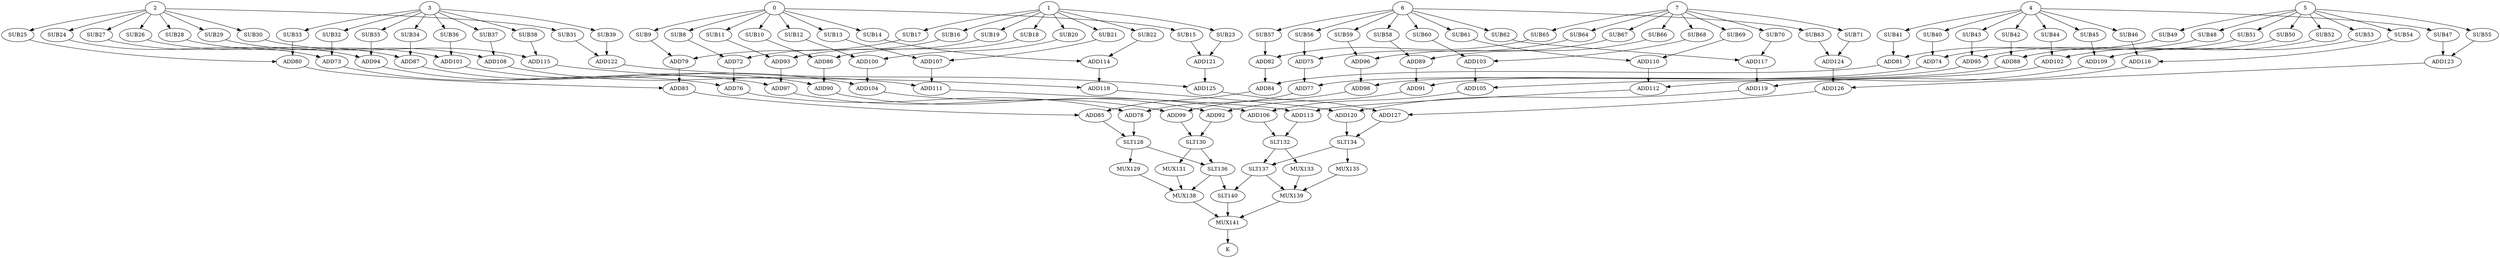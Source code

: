 strict digraph  {
0;
8 [label=SUB8];
9 [label=SUB9];
10 [label=SUB10];
11 [label=SUB11];
12 [label=SUB12];
13 [label=SUB13];
14 [label=SUB14];
15 [label=SUB15];
1;
16 [label=SUB16];
17 [label=SUB17];
18 [label=SUB18];
19 [label=SUB19];
20 [label=SUB20];
21 [label=SUB21];
22 [label=SUB22];
23 [label=SUB23];
2;
24 [label=SUB24];
25 [label=SUB25];
26 [label=SUB26];
27 [label=SUB27];
28 [label=SUB28];
29 [label=SUB29];
30 [label=SUB30];
31 [label=SUB31];
3;
32 [label=SUB32];
33 [label=SUB33];
34 [label=SUB34];
35 [label=SUB35];
36 [label=SUB36];
37 [label=SUB37];
38 [label=SUB38];
39 [label=SUB39];
4;
40 [label=SUB40];
41 [label=SUB41];
42 [label=SUB42];
43 [label=SUB43];
44 [label=SUB44];
45 [label=SUB45];
46 [label=SUB46];
47 [label=SUB47];
5;
48 [label=SUB48];
49 [label=SUB49];
50 [label=SUB50];
51 [label=SUB51];
52 [label=SUB52];
53 [label=SUB53];
54 [label=SUB54];
55 [label=SUB55];
6;
56 [label=SUB56];
57 [label=SUB57];
58 [label=SUB58];
59 [label=SUB59];
60 [label=SUB60];
61 [label=SUB61];
62 [label=SUB62];
63 [label=SUB63];
7;
64 [label=SUB64];
65 [label=SUB65];
66 [label=SUB66];
67 [label=SUB67];
68 [label=SUB68];
69 [label=SUB69];
70 [label=SUB70];
71 [label=SUB71];
72 [label=ADD72];
73 [label=ADD73];
74 [label=ADD74];
75 [label=ADD75];
76 [label=ADD76];
77 [label=ADD77];
78 [label=ADD78];
79 [label=ADD79];
80 [label=ADD80];
81 [label=ADD81];
82 [label=ADD82];
83 [label=ADD83];
84 [label=ADD84];
85 [label=ADD85];
86 [label=ADD86];
87 [label=ADD87];
88 [label=ADD88];
89 [label=ADD89];
90 [label=ADD90];
91 [label=ADD91];
92 [label=ADD92];
93 [label=ADD93];
94 [label=ADD94];
95 [label=ADD95];
96 [label=ADD96];
97 [label=ADD97];
98 [label=ADD98];
99 [label=ADD99];
100 [label=ADD100];
101 [label=ADD101];
102 [label=ADD102];
103 [label=ADD103];
104 [label=ADD104];
105 [label=ADD105];
106 [label=ADD106];
107 [label=ADD107];
108 [label=ADD108];
109 [label=ADD109];
110 [label=ADD110];
111 [label=ADD111];
112 [label=ADD112];
113 [label=ADD113];
114 [label=ADD114];
115 [label=ADD115];
116 [label=ADD116];
117 [label=ADD117];
118 [label=ADD118];
119 [label=ADD119];
120 [label=ADD120];
121 [label=ADD121];
122 [label=ADD122];
123 [label=ADD123];
124 [label=ADD124];
125 [label=ADD125];
126 [label=ADD126];
127 [label=ADD127];
128 [label=SLT128];
129 [label=MUX129];
130 [label=SLT130];
131 [label=MUX131];
132 [label=SLT132];
133 [label=MUX133];
134 [label=SLT134];
135 [label=MUX135];
136 [label=SLT136];
137 [label=SLT137];
138 [label=MUX138];
139 [label=MUX139];
140 [label=SLT140];
141 [label=MUX141];
142 [label=K];
0 -> 8;
0 -> 9;
0 -> 10;
0 -> 11;
0 -> 12;
0 -> 13;
0 -> 14;
0 -> 15;
8 -> 72;
9 -> 79;
10 -> 86;
11 -> 93;
12 -> 100;
13 -> 107;
14 -> 114;
15 -> 121;
1 -> 16;
1 -> 17;
1 -> 18;
1 -> 19;
1 -> 20;
1 -> 21;
1 -> 22;
1 -> 23;
16 -> 72;
17 -> 79;
18 -> 86;
19 -> 93;
20 -> 100;
21 -> 107;
22 -> 114;
23 -> 121;
2 -> 24;
2 -> 25;
2 -> 26;
2 -> 27;
2 -> 28;
2 -> 29;
2 -> 30;
2 -> 31;
24 -> 73;
25 -> 80;
26 -> 87;
27 -> 94;
28 -> 101;
29 -> 108;
30 -> 115;
31 -> 122;
3 -> 32;
3 -> 33;
3 -> 34;
3 -> 35;
3 -> 36;
3 -> 37;
3 -> 38;
3 -> 39;
32 -> 73;
33 -> 80;
34 -> 87;
35 -> 94;
36 -> 101;
37 -> 108;
38 -> 115;
39 -> 122;
4 -> 40;
4 -> 41;
4 -> 42;
4 -> 43;
4 -> 44;
4 -> 45;
4 -> 46;
4 -> 47;
40 -> 74;
41 -> 81;
42 -> 88;
43 -> 95;
44 -> 102;
45 -> 109;
46 -> 116;
47 -> 123;
5 -> 48;
5 -> 49;
5 -> 50;
5 -> 51;
5 -> 52;
5 -> 53;
5 -> 54;
5 -> 55;
48 -> 74;
49 -> 81;
50 -> 88;
51 -> 95;
52 -> 102;
53 -> 109;
54 -> 116;
55 -> 123;
6 -> 56;
6 -> 57;
6 -> 58;
6 -> 59;
6 -> 60;
6 -> 61;
6 -> 62;
6 -> 63;
56 -> 75;
57 -> 82;
58 -> 89;
59 -> 96;
60 -> 103;
61 -> 110;
62 -> 117;
63 -> 124;
7 -> 64;
7 -> 65;
7 -> 66;
7 -> 67;
7 -> 68;
7 -> 69;
7 -> 70;
7 -> 71;
64 -> 75;
65 -> 82;
66 -> 89;
67 -> 96;
68 -> 103;
69 -> 110;
70 -> 117;
71 -> 124;
72 -> 76;
73 -> 76;
74 -> 77;
75 -> 77;
76 -> 78;
77 -> 78;
78 -> 128;
79 -> 83;
80 -> 83;
81 -> 84;
82 -> 84;
83 -> 85;
84 -> 85;
85 -> 128;
86 -> 90;
87 -> 90;
88 -> 91;
89 -> 91;
90 -> 92;
91 -> 92;
92 -> 130;
93 -> 97;
94 -> 97;
95 -> 98;
96 -> 98;
97 -> 99;
98 -> 99;
99 -> 130;
100 -> 104;
101 -> 104;
102 -> 105;
103 -> 105;
104 -> 106;
105 -> 106;
106 -> 132;
107 -> 111;
108 -> 111;
109 -> 112;
110 -> 112;
111 -> 113;
112 -> 113;
113 -> 132;
114 -> 118;
115 -> 118;
116 -> 119;
117 -> 119;
118 -> 120;
119 -> 120;
120 -> 134;
121 -> 125;
122 -> 125;
123 -> 126;
124 -> 126;
125 -> 127;
126 -> 127;
127 -> 134;
128 -> 129;
128 -> 136;
129 -> 138;
130 -> 131;
130 -> 136;
131 -> 138;
132 -> 133;
132 -> 137;
133 -> 139;
134 -> 135;
134 -> 137;
135 -> 139;
136 -> 138;
136 -> 140;
137 -> 139;
137 -> 140;
138 -> 141;
139 -> 141;
140 -> 141;
141 -> 142;
}
